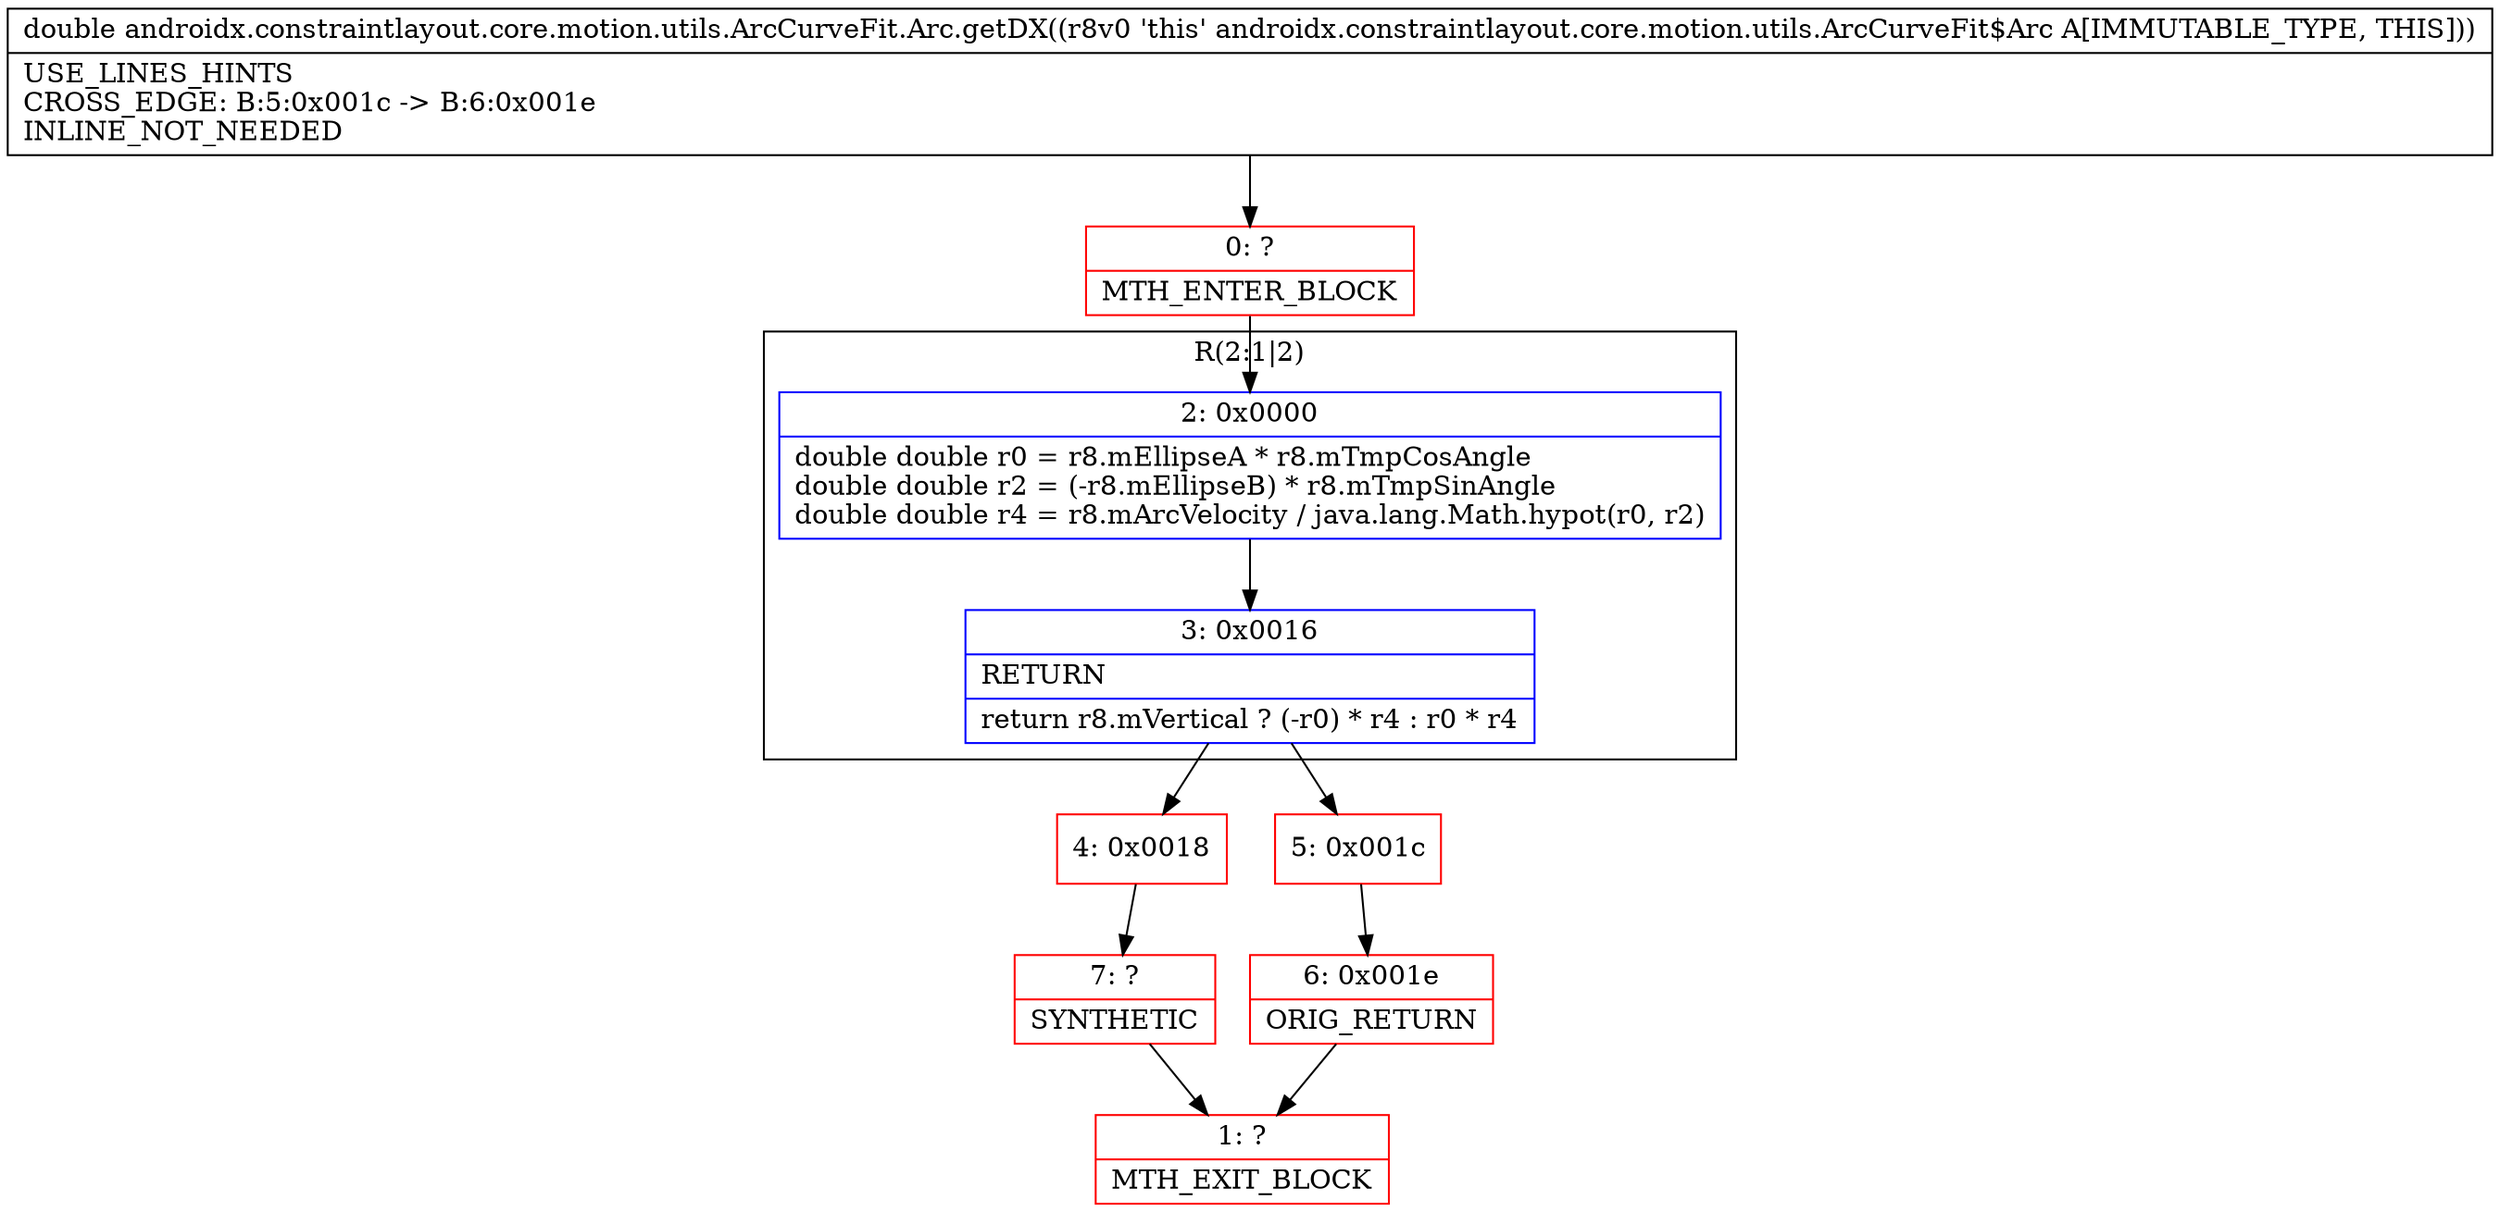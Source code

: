 digraph "CFG forandroidx.constraintlayout.core.motion.utils.ArcCurveFit.Arc.getDX()D" {
subgraph cluster_Region_32231676 {
label = "R(2:1|2)";
node [shape=record,color=blue];
Node_2 [shape=record,label="{2\:\ 0x0000|double double r0 = r8.mEllipseA * r8.mTmpCosAngle\ldouble double r2 = (\-r8.mEllipseB) * r8.mTmpSinAngle\ldouble double r4 = r8.mArcVelocity \/ java.lang.Math.hypot(r0, r2)\l}"];
Node_3 [shape=record,label="{3\:\ 0x0016|RETURN\l|return r8.mVertical ? (\-r0) * r4 : r0 * r4\l}"];
}
Node_0 [shape=record,color=red,label="{0\:\ ?|MTH_ENTER_BLOCK\l}"];
Node_4 [shape=record,color=red,label="{4\:\ 0x0018}"];
Node_7 [shape=record,color=red,label="{7\:\ ?|SYNTHETIC\l}"];
Node_1 [shape=record,color=red,label="{1\:\ ?|MTH_EXIT_BLOCK\l}"];
Node_5 [shape=record,color=red,label="{5\:\ 0x001c}"];
Node_6 [shape=record,color=red,label="{6\:\ 0x001e|ORIG_RETURN\l}"];
MethodNode[shape=record,label="{double androidx.constraintlayout.core.motion.utils.ArcCurveFit.Arc.getDX((r8v0 'this' androidx.constraintlayout.core.motion.utils.ArcCurveFit$Arc A[IMMUTABLE_TYPE, THIS]))  | USE_LINES_HINTS\lCROSS_EDGE: B:5:0x001c \-\> B:6:0x001e\lINLINE_NOT_NEEDED\l}"];
MethodNode -> Node_0;Node_2 -> Node_3;
Node_3 -> Node_4;
Node_3 -> Node_5;
Node_0 -> Node_2;
Node_4 -> Node_7;
Node_7 -> Node_1;
Node_5 -> Node_6;
Node_6 -> Node_1;
}

